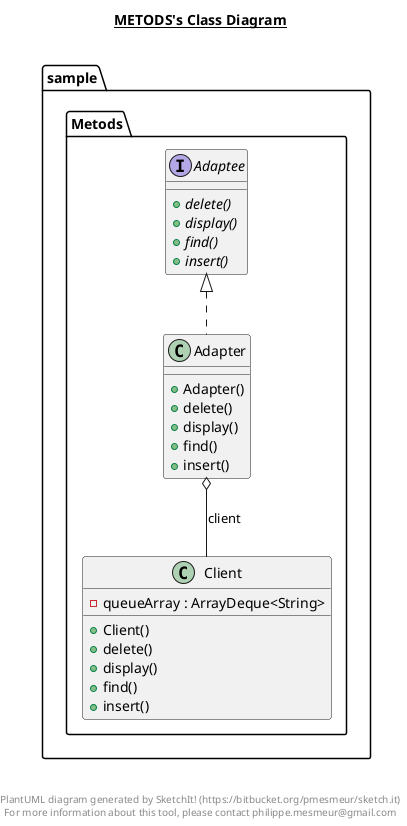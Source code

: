 @startuml

title __METODS's Class Diagram__\n

  namespace sample {
    namespace Metods {
      interface sample.Metods.Adaptee {
          {abstract} + delete()
          {abstract} + display()
          {abstract} + find()
          {abstract} + insert()
      }
    }
  }
  

  namespace sample {
    namespace Metods {
      class sample.Metods.Adapter {
          + Adapter()
          + delete()
          + display()
          + find()
          + insert()
      }
    }
  }
  

  namespace sample {
    namespace Metods {
      class sample.Metods.Client {
          - queueArray : ArrayDeque<String>
          + Client()
          + delete()
          + display()
          + find()
          + insert()
      }
    }
  }
  

  sample.Metods.Adapter .up.|> sample.Metods.Adaptee
  sample.Metods.Adapter o-- sample.Metods.Client : client


right footer


PlantUML diagram generated by SketchIt! (https://bitbucket.org/pmesmeur/sketch.it)
For more information about this tool, please contact philippe.mesmeur@gmail.com
endfooter

@enduml
